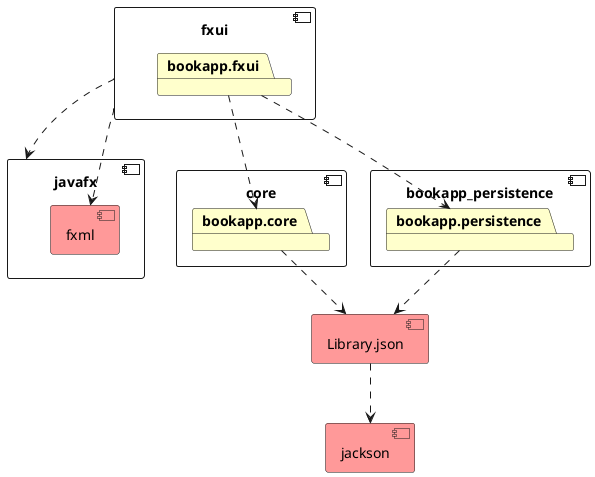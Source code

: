 @startuml Architecture

[core] as bookapp_core
[fxui] as bookapp_fxui
[javafx] as javafx

component bookapp_core {
    package bookapp.core #FFFFCC
}

component bookapp_fxui {
    package bookapp.fxui #FFFFCC
}

component javafx {
    component fxml #FF9999
}

component jackson #FF9999 {
}

component bookapp_persistence {
    package bookapp.persistence #FFFFCC
}

component Library.json #FF9999 {
}


'''Relationships'''
bookapp_fxui ..> javafx
bookapp_fxui ..> fxml
Library.json ..> jackson
bookapp.fxui ..> bookapp.core
bookapp.persistence ..> Library.json
bookapp.core ..> Library.json
bookapp.fxui ..> bookapp.persistence

@enduml

